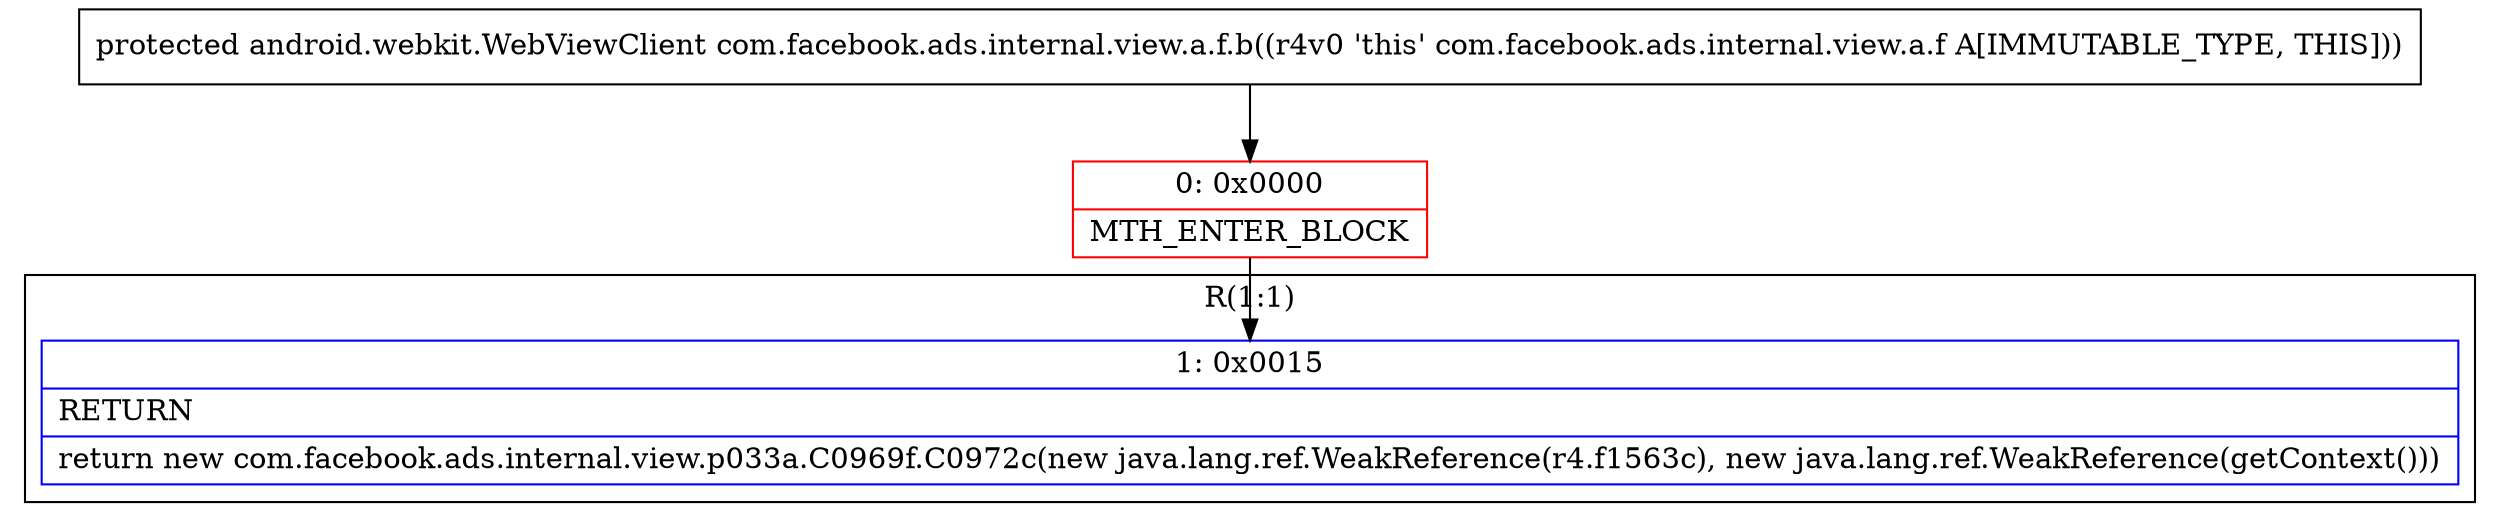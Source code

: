 digraph "CFG forcom.facebook.ads.internal.view.a.f.b()Landroid\/webkit\/WebViewClient;" {
subgraph cluster_Region_788994568 {
label = "R(1:1)";
node [shape=record,color=blue];
Node_1 [shape=record,label="{1\:\ 0x0015|RETURN\l|return new com.facebook.ads.internal.view.p033a.C0969f.C0972c(new java.lang.ref.WeakReference(r4.f1563c), new java.lang.ref.WeakReference(getContext()))\l}"];
}
Node_0 [shape=record,color=red,label="{0\:\ 0x0000|MTH_ENTER_BLOCK\l}"];
MethodNode[shape=record,label="{protected android.webkit.WebViewClient com.facebook.ads.internal.view.a.f.b((r4v0 'this' com.facebook.ads.internal.view.a.f A[IMMUTABLE_TYPE, THIS])) }"];
MethodNode -> Node_0;
Node_0 -> Node_1;
}


